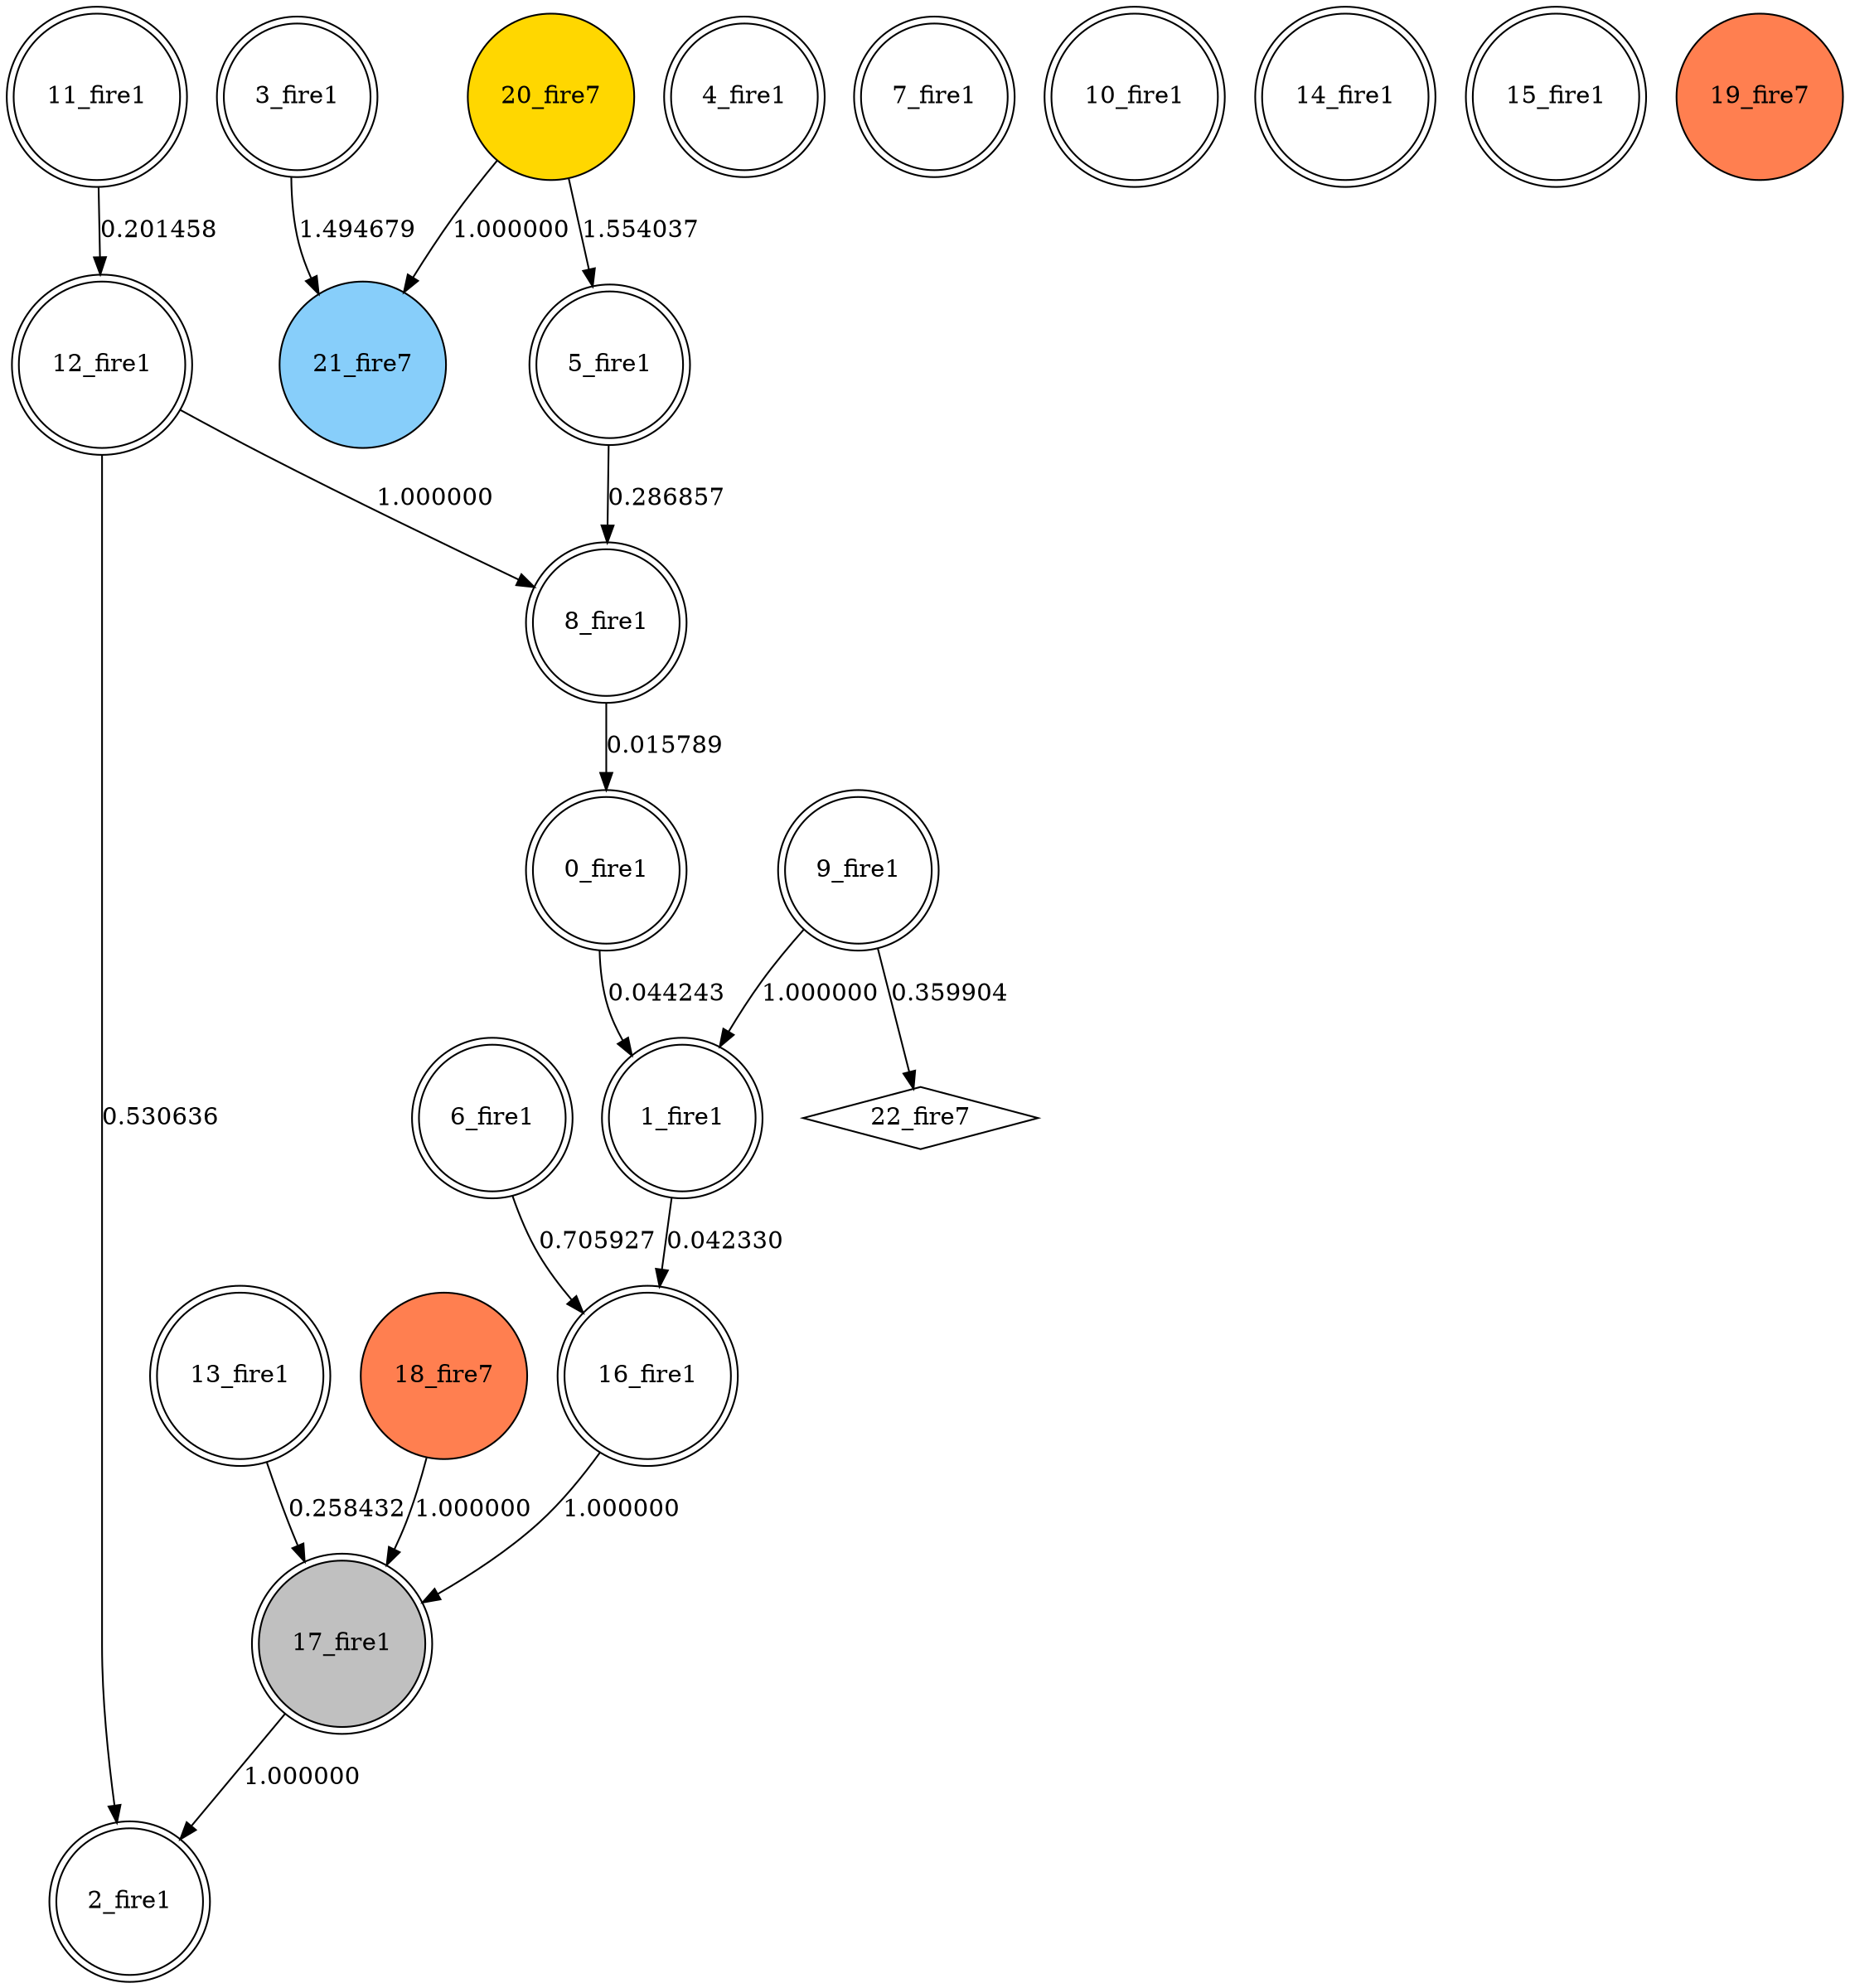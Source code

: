 digraph G {
 node[shape = circle]
0 [label="0_fire1",shape=doublecircle]
1 [label="1_fire1",shape=doublecircle]
2 [label="2_fire1",shape=doublecircle]
3 [label="3_fire1",shape=doublecircle]
4 [label="4_fire1",shape=doublecircle]
5 [label="5_fire1",shape=doublecircle]
6 [label="6_fire1",shape=doublecircle]
7 [label="7_fire1",shape=doublecircle]
8 [label="8_fire1",shape=doublecircle]
9 [label="9_fire1",shape=doublecircle]
10 [label="10_fire1",shape=doublecircle]
11 [label="11_fire1",shape=doublecircle]
12 [label="12_fire1",shape=doublecircle]
13 [label="13_fire1",shape=doublecircle]
14 [label="14_fire1",shape=doublecircle]
15 [label="15_fire1",shape=doublecircle]
16 [label="16_fire1",shape=doublecircle]
17 [label="17_fire1",shape=doublecircle, style=filled, fillcolor=gray]
18 [label="18_fire7",style=filled, fillcolor=coral]
19 [label="19_fire7",style=filled, fillcolor=coral]
20 [label="20_fire7",style=filled, fillcolor=gold]
21 [label="21_fire7",style=filled, fillcolor=lightskyblue]
22 [label="22_fire7",shape=diamond]
1 -> 16 [label="0.042330"]
9 -> 1 [label="1.000000"]
17 -> 2 [label="1.000000"]
11 -> 12 [label="0.201458"]
12 -> 2 [label="0.530636"]
12 -> 8 [label="1.000000"]
0 -> 1 [label="0.044243"]
5 -> 8 [label="0.286857"]
8 -> 0 [label="0.015789"]
6 -> 16 [label="0.705927"]
9 -> 22 [label="0.359904"]
16 -> 17 [label="1.000000"]
20 -> 5 [label="1.554037"]
3 -> 21 [label="1.494679"]
13 -> 17 [label="0.258432"]
18 -> 17 [label="1.000000"]
20 -> 21 [label="1.000000"]
}
